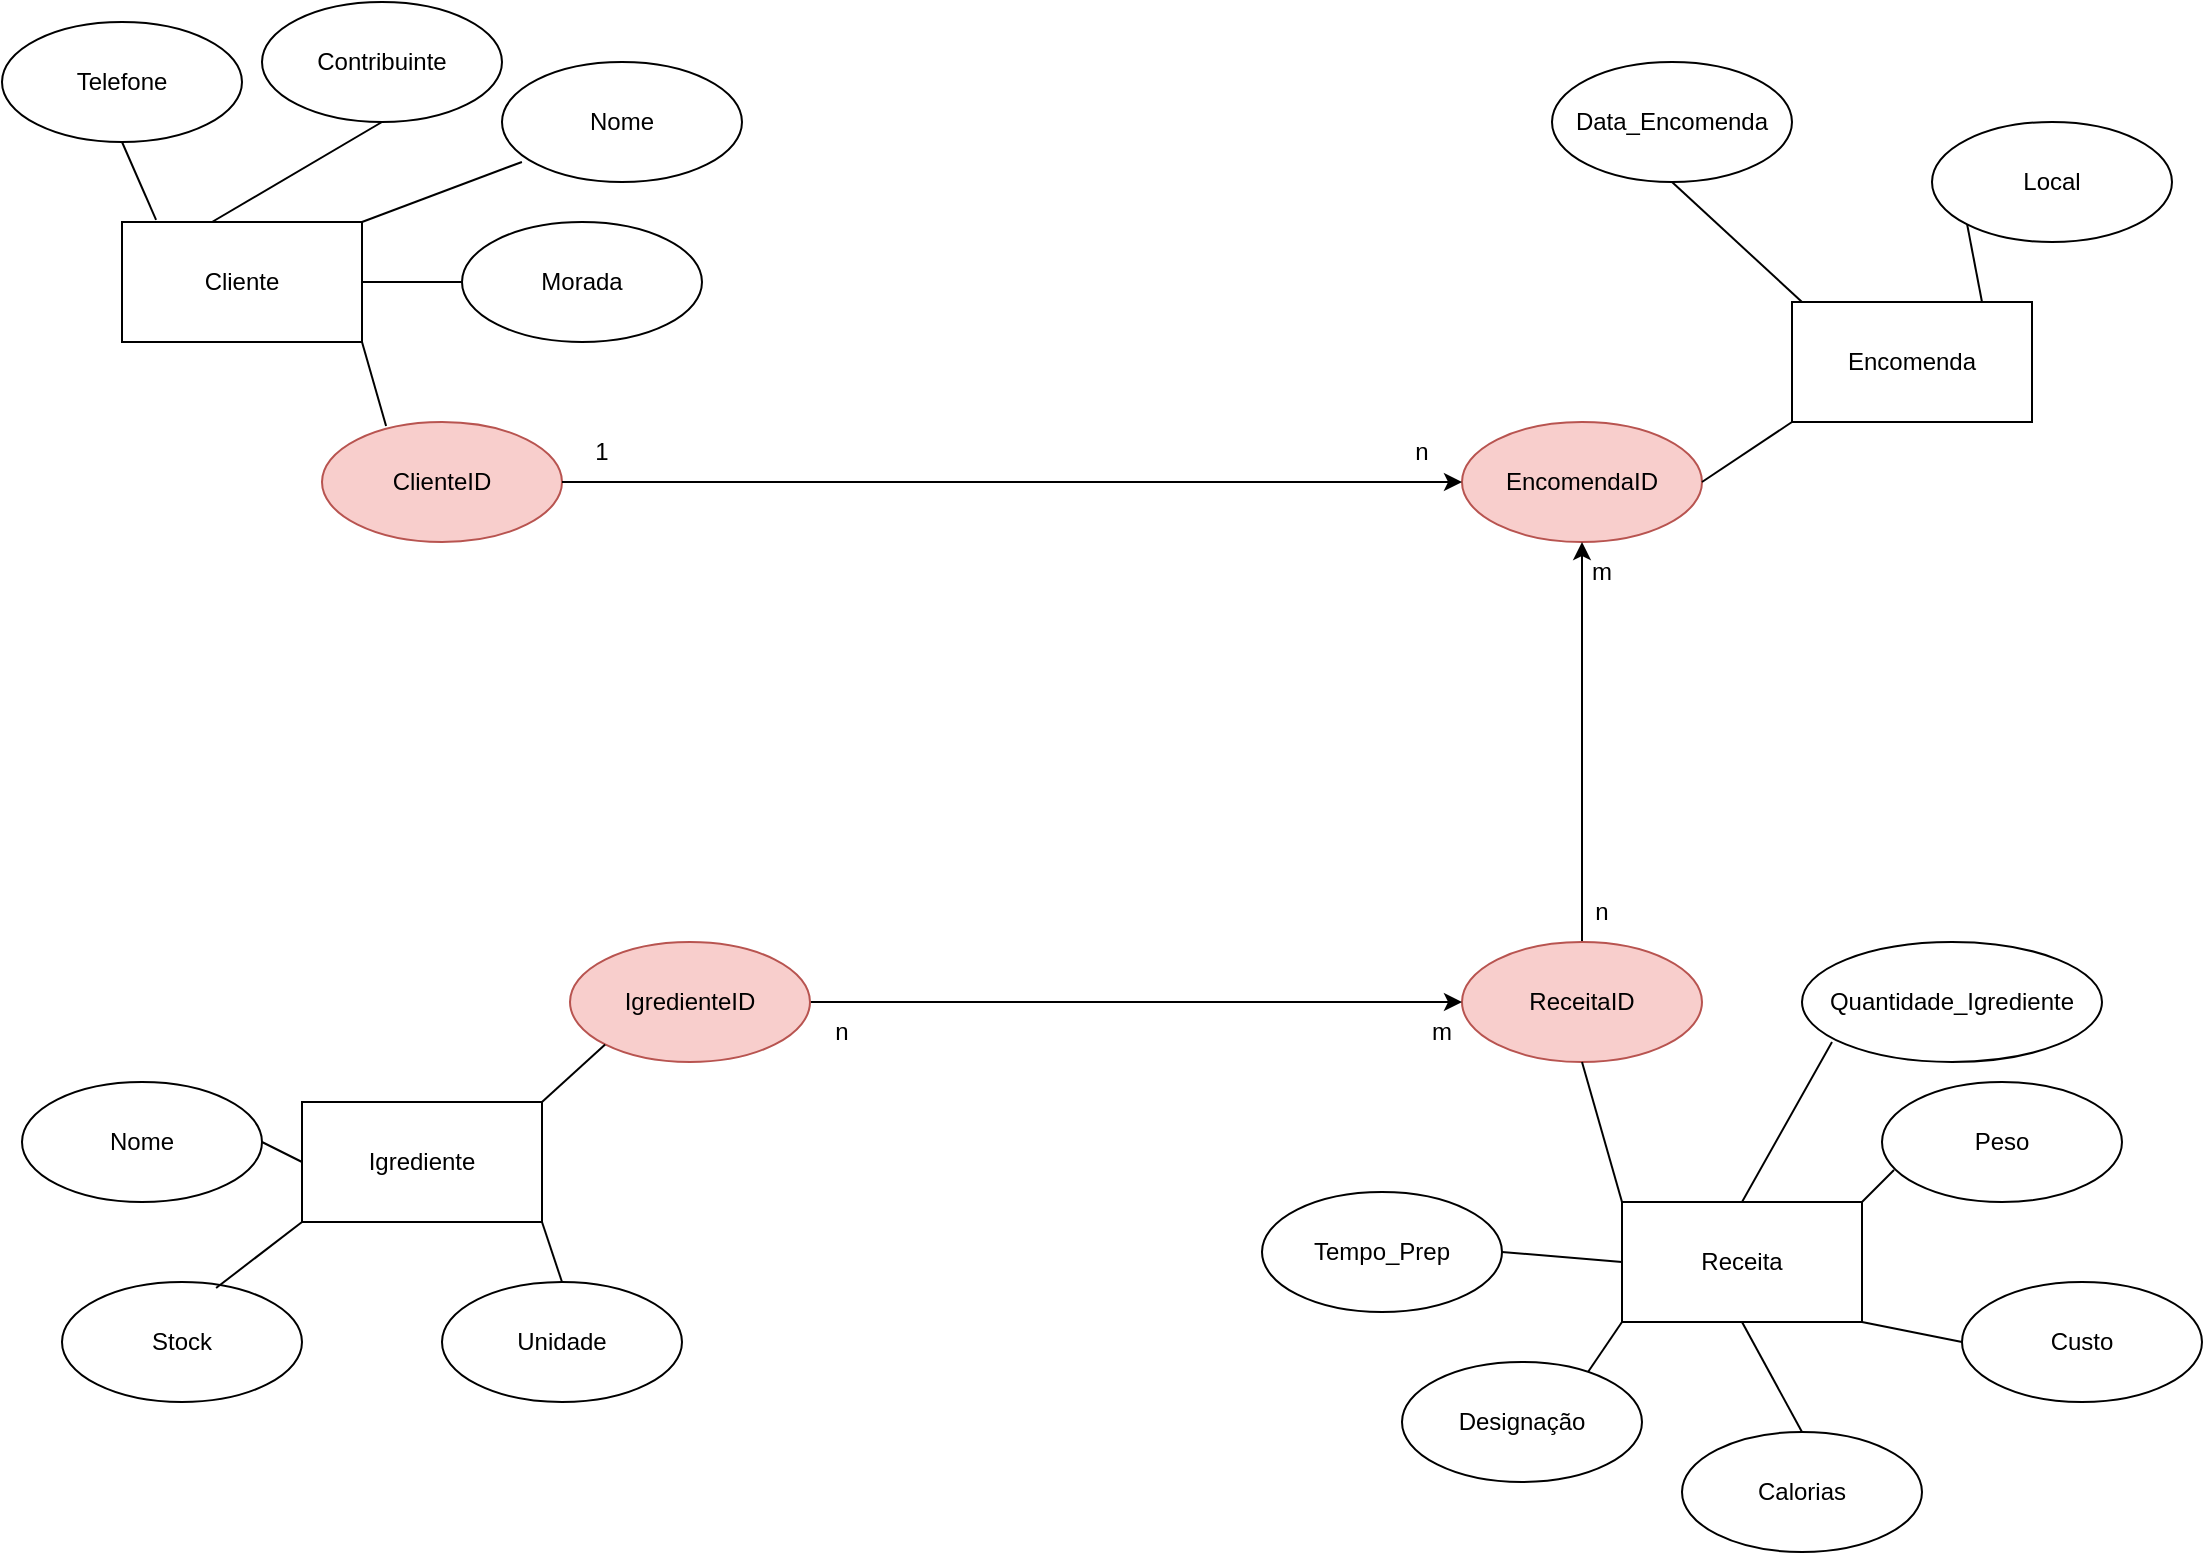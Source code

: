 <mxfile version="26.0.11">
  <diagram name="Página-1" id="If2Lp6D9Ydw0UGbauSkJ">
    <mxGraphModel dx="1632" dy="753" grid="1" gridSize="10" guides="1" tooltips="1" connect="1" arrows="1" fold="1" page="1" pageScale="1" pageWidth="827" pageHeight="1169" math="0" shadow="0">
      <root>
        <mxCell id="0" />
        <mxCell id="1" parent="0" />
        <mxCell id="kfA48wIo51u5LH3W96tf-1" value="Cliente" style="rounded=0;whiteSpace=wrap;html=1;" parent="1" vertex="1">
          <mxGeometry x="70" y="130" width="120" height="60" as="geometry" />
        </mxCell>
        <mxCell id="kfA48wIo51u5LH3W96tf-2" value="Encomenda" style="rounded=0;whiteSpace=wrap;html=1;" parent="1" vertex="1">
          <mxGeometry x="905" y="170" width="120" height="60" as="geometry" />
        </mxCell>
        <mxCell id="kfA48wIo51u5LH3W96tf-3" value="Receita" style="rounded=0;whiteSpace=wrap;html=1;" parent="1" vertex="1">
          <mxGeometry x="820" y="620" width="120" height="60" as="geometry" />
        </mxCell>
        <mxCell id="kfA48wIo51u5LH3W96tf-4" value="Nome" style="ellipse;whiteSpace=wrap;html=1;" parent="1" vertex="1">
          <mxGeometry x="260" y="50" width="120" height="60" as="geometry" />
        </mxCell>
        <mxCell id="kfA48wIo51u5LH3W96tf-5" value="Morada" style="ellipse;whiteSpace=wrap;html=1;" parent="1" vertex="1">
          <mxGeometry x="240" y="130" width="120" height="60" as="geometry" />
        </mxCell>
        <mxCell id="kfA48wIo51u5LH3W96tf-6" value="Telefone" style="ellipse;whiteSpace=wrap;html=1;" parent="1" vertex="1">
          <mxGeometry x="10" y="30" width="120" height="60" as="geometry" />
        </mxCell>
        <mxCell id="kfA48wIo51u5LH3W96tf-7" value="Contribuinte" style="ellipse;whiteSpace=wrap;html=1;" parent="1" vertex="1">
          <mxGeometry x="140" y="20" width="120" height="60" as="geometry" />
        </mxCell>
        <mxCell id="kfA48wIo51u5LH3W96tf-8" value="ClienteID" style="ellipse;whiteSpace=wrap;html=1;fillColor=#f8cecc;strokeColor=#b85450;" parent="1" vertex="1">
          <mxGeometry x="170" y="230" width="120" height="60" as="geometry" />
        </mxCell>
        <mxCell id="kfA48wIo51u5LH3W96tf-9" value="EncomendaID" style="ellipse;whiteSpace=wrap;html=1;fillColor=#f8cecc;strokeColor=#b85450;" parent="1" vertex="1">
          <mxGeometry x="740" y="230" width="120" height="60" as="geometry" />
        </mxCell>
        <mxCell id="563A25bPd7Za-6aqqXd2-4" value="" style="edgeStyle=orthogonalEdgeStyle;rounded=0;orthogonalLoop=1;jettySize=auto;html=1;entryX=0.5;entryY=1;entryDx=0;entryDy=0;" edge="1" parent="1" source="kfA48wIo51u5LH3W96tf-10" target="kfA48wIo51u5LH3W96tf-9">
          <mxGeometry relative="1" as="geometry">
            <mxPoint x="800" y="380" as="targetPoint" />
          </mxGeometry>
        </mxCell>
        <mxCell id="kfA48wIo51u5LH3W96tf-10" value="ReceitaID" style="ellipse;whiteSpace=wrap;html=1;fillColor=#f8cecc;strokeColor=#b85450;" parent="1" vertex="1">
          <mxGeometry x="740" y="490" width="120" height="60" as="geometry" />
        </mxCell>
        <mxCell id="kfA48wIo51u5LH3W96tf-11" value="" style="endArrow=none;html=1;rounded=0;exitX=0.5;exitY=1;exitDx=0;exitDy=0;entryX=0.142;entryY=-0.017;entryDx=0;entryDy=0;entryPerimeter=0;" parent="1" source="kfA48wIo51u5LH3W96tf-6" target="kfA48wIo51u5LH3W96tf-1" edge="1">
          <mxGeometry width="50" height="50" relative="1" as="geometry">
            <mxPoint x="105" y="130" as="sourcePoint" />
            <mxPoint x="155" y="80" as="targetPoint" />
          </mxGeometry>
        </mxCell>
        <mxCell id="kfA48wIo51u5LH3W96tf-12" value="" style="endArrow=none;html=1;rounded=0;exitX=0.5;exitY=1;exitDx=0;exitDy=0;entryX=0.375;entryY=0;entryDx=0;entryDy=0;entryPerimeter=0;" parent="1" source="kfA48wIo51u5LH3W96tf-7" target="kfA48wIo51u5LH3W96tf-1" edge="1">
          <mxGeometry width="50" height="50" relative="1" as="geometry">
            <mxPoint x="80" y="100" as="sourcePoint" />
            <mxPoint x="130" y="120" as="targetPoint" />
          </mxGeometry>
        </mxCell>
        <mxCell id="kfA48wIo51u5LH3W96tf-13" value="" style="endArrow=none;html=1;rounded=0;exitX=0.083;exitY=0.833;exitDx=0;exitDy=0;entryX=1;entryY=0;entryDx=0;entryDy=0;exitPerimeter=0;" parent="1" source="kfA48wIo51u5LH3W96tf-4" target="kfA48wIo51u5LH3W96tf-1" edge="1">
          <mxGeometry width="50" height="50" relative="1" as="geometry">
            <mxPoint x="210" y="90" as="sourcePoint" />
            <mxPoint x="125" y="140" as="targetPoint" />
          </mxGeometry>
        </mxCell>
        <mxCell id="kfA48wIo51u5LH3W96tf-14" value="" style="endArrow=none;html=1;rounded=0;exitX=0;exitY=0.5;exitDx=0;exitDy=0;entryX=1;entryY=0.5;entryDx=0;entryDy=0;" parent="1" source="kfA48wIo51u5LH3W96tf-5" target="kfA48wIo51u5LH3W96tf-1" edge="1">
          <mxGeometry width="50" height="50" relative="1" as="geometry">
            <mxPoint x="280" y="110" as="sourcePoint" />
            <mxPoint x="200" y="140" as="targetPoint" />
          </mxGeometry>
        </mxCell>
        <mxCell id="kfA48wIo51u5LH3W96tf-15" value="" style="endArrow=none;html=1;rounded=0;exitX=0.267;exitY=0.033;exitDx=0;exitDy=0;entryX=1;entryY=1;entryDx=0;entryDy=0;exitPerimeter=0;" parent="1" source="kfA48wIo51u5LH3W96tf-8" target="kfA48wIo51u5LH3W96tf-1" edge="1">
          <mxGeometry width="50" height="50" relative="1" as="geometry">
            <mxPoint x="250" y="170" as="sourcePoint" />
            <mxPoint x="200" y="170" as="targetPoint" />
          </mxGeometry>
        </mxCell>
        <mxCell id="kfA48wIo51u5LH3W96tf-16" value="Data_Encomenda" style="ellipse;whiteSpace=wrap;html=1;" parent="1" vertex="1">
          <mxGeometry x="785" y="50" width="120" height="60" as="geometry" />
        </mxCell>
        <mxCell id="kfA48wIo51u5LH3W96tf-17" value="Local" style="ellipse;whiteSpace=wrap;html=1;" parent="1" vertex="1">
          <mxGeometry x="975" y="80" width="120" height="60" as="geometry" />
        </mxCell>
        <mxCell id="kfA48wIo51u5LH3W96tf-18" value="Designação" style="ellipse;whiteSpace=wrap;html=1;" parent="1" vertex="1">
          <mxGeometry x="710" y="700" width="120" height="60" as="geometry" />
        </mxCell>
        <mxCell id="kfA48wIo51u5LH3W96tf-19" value="Tempo_Prep" style="ellipse;whiteSpace=wrap;html=1;" parent="1" vertex="1">
          <mxGeometry x="640" y="615" width="120" height="60" as="geometry" />
        </mxCell>
        <mxCell id="kfA48wIo51u5LH3W96tf-20" value="Peso" style="ellipse;whiteSpace=wrap;html=1;" parent="1" vertex="1">
          <mxGeometry x="950" y="560" width="120" height="60" as="geometry" />
        </mxCell>
        <mxCell id="kfA48wIo51u5LH3W96tf-21" value="Calorias" style="ellipse;whiteSpace=wrap;html=1;" parent="1" vertex="1">
          <mxGeometry x="850" y="735" width="120" height="60" as="geometry" />
        </mxCell>
        <mxCell id="kfA48wIo51u5LH3W96tf-22" value="Custo" style="ellipse;whiteSpace=wrap;html=1;" parent="1" vertex="1">
          <mxGeometry x="990" y="660" width="120" height="60" as="geometry" />
        </mxCell>
        <mxCell id="kfA48wIo51u5LH3W96tf-23" value="" style="endArrow=none;html=1;rounded=0;exitX=0.5;exitY=1;exitDx=0;exitDy=0;entryX=0.25;entryY=0;entryDx=0;entryDy=0;" parent="1" source="kfA48wIo51u5LH3W96tf-16" edge="1">
          <mxGeometry width="50" height="50" relative="1" as="geometry">
            <mxPoint x="852" y="120" as="sourcePoint" />
            <mxPoint x="910" y="170" as="targetPoint" />
          </mxGeometry>
        </mxCell>
        <mxCell id="kfA48wIo51u5LH3W96tf-25" value="" style="endArrow=none;html=1;rounded=0;exitX=0;exitY=1;exitDx=0;exitDy=0;entryX=1;entryY=0;entryDx=0;entryDy=0;" parent="1" source="kfA48wIo51u5LH3W96tf-17" edge="1">
          <mxGeometry width="50" height="50" relative="1" as="geometry">
            <mxPoint x="855" y="120" as="sourcePoint" />
            <mxPoint x="1000" y="170" as="targetPoint" />
          </mxGeometry>
        </mxCell>
        <mxCell id="kfA48wIo51u5LH3W96tf-26" value="" style="endArrow=none;html=1;rounded=0;exitX=0.5;exitY=1;exitDx=0;exitDy=0;entryX=0;entryY=0;entryDx=0;entryDy=0;" parent="1" source="kfA48wIo51u5LH3W96tf-10" target="kfA48wIo51u5LH3W96tf-3" edge="1">
          <mxGeometry width="50" height="50" relative="1" as="geometry">
            <mxPoint x="1058" y="360" as="sourcePoint" />
            <mxPoint x="1080" y="310" as="targetPoint" />
          </mxGeometry>
        </mxCell>
        <mxCell id="kfA48wIo51u5LH3W96tf-27" value="" style="endArrow=none;html=1;rounded=0;exitX=1;exitY=0.5;exitDx=0;exitDy=0;entryX=0;entryY=0.5;entryDx=0;entryDy=0;" parent="1" source="kfA48wIo51u5LH3W96tf-19" target="kfA48wIo51u5LH3W96tf-3" edge="1">
          <mxGeometry width="50" height="50" relative="1" as="geometry">
            <mxPoint x="820" y="590" as="sourcePoint" />
            <mxPoint x="830" y="630" as="targetPoint" />
          </mxGeometry>
        </mxCell>
        <mxCell id="kfA48wIo51u5LH3W96tf-28" value="" style="endArrow=none;html=1;rounded=0;exitX=0.775;exitY=0.083;exitDx=0;exitDy=0;entryX=0;entryY=1;entryDx=0;entryDy=0;exitPerimeter=0;" parent="1" source="kfA48wIo51u5LH3W96tf-18" target="kfA48wIo51u5LH3W96tf-3" edge="1">
          <mxGeometry width="50" height="50" relative="1" as="geometry">
            <mxPoint x="770" y="655" as="sourcePoint" />
            <mxPoint x="830" y="660" as="targetPoint" />
          </mxGeometry>
        </mxCell>
        <mxCell id="kfA48wIo51u5LH3W96tf-29" value="" style="endArrow=none;html=1;rounded=0;exitX=0.5;exitY=0;exitDx=0;exitDy=0;entryX=0.5;entryY=1;entryDx=0;entryDy=0;" parent="1" source="kfA48wIo51u5LH3W96tf-21" target="kfA48wIo51u5LH3W96tf-3" edge="1">
          <mxGeometry width="50" height="50" relative="1" as="geometry">
            <mxPoint x="813" y="715" as="sourcePoint" />
            <mxPoint x="830" y="690" as="targetPoint" />
          </mxGeometry>
        </mxCell>
        <mxCell id="kfA48wIo51u5LH3W96tf-30" value="" style="endArrow=none;html=1;rounded=0;exitX=0;exitY=0.5;exitDx=0;exitDy=0;entryX=1;entryY=1;entryDx=0;entryDy=0;" parent="1" source="kfA48wIo51u5LH3W96tf-22" target="kfA48wIo51u5LH3W96tf-3" edge="1">
          <mxGeometry width="50" height="50" relative="1" as="geometry">
            <mxPoint x="920" y="745" as="sourcePoint" />
            <mxPoint x="890" y="690" as="targetPoint" />
          </mxGeometry>
        </mxCell>
        <mxCell id="kfA48wIo51u5LH3W96tf-31" value="" style="endArrow=none;html=1;rounded=0;exitX=0.05;exitY=0.733;exitDx=0;exitDy=0;entryX=1;entryY=0;entryDx=0;entryDy=0;exitPerimeter=0;" parent="1" source="kfA48wIo51u5LH3W96tf-20" target="kfA48wIo51u5LH3W96tf-3" edge="1">
          <mxGeometry width="50" height="50" relative="1" as="geometry">
            <mxPoint x="1000" y="700" as="sourcePoint" />
            <mxPoint x="950" y="690" as="targetPoint" />
          </mxGeometry>
        </mxCell>
        <mxCell id="kfA48wIo51u5LH3W96tf-34" value="1" style="text;html=1;align=center;verticalAlign=middle;whiteSpace=wrap;rounded=0;" parent="1" vertex="1">
          <mxGeometry x="280" y="230" width="60" height="30" as="geometry" />
        </mxCell>
        <mxCell id="kfA48wIo51u5LH3W96tf-36" value="" style="edgeStyle=orthogonalEdgeStyle;rounded=0;orthogonalLoop=1;jettySize=auto;html=1;entryX=0;entryY=0.5;entryDx=0;entryDy=0;" parent="1" source="kfA48wIo51u5LH3W96tf-8" target="kfA48wIo51u5LH3W96tf-9" edge="1">
          <mxGeometry relative="1" as="geometry">
            <mxPoint x="290" y="260" as="sourcePoint" />
            <mxPoint x="470" y="260" as="targetPoint" />
          </mxGeometry>
        </mxCell>
        <mxCell id="kfA48wIo51u5LH3W96tf-37" value="n" style="text;html=1;align=center;verticalAlign=middle;whiteSpace=wrap;rounded=0;" parent="1" vertex="1">
          <mxGeometry x="690" y="230" width="60" height="30" as="geometry" />
        </mxCell>
        <mxCell id="563A25bPd7Za-6aqqXd2-2" value="" style="endArrow=none;html=1;rounded=0;exitX=1;exitY=0.5;exitDx=0;exitDy=0;entryX=0;entryY=1;entryDx=0;entryDy=0;" edge="1" parent="1" source="kfA48wIo51u5LH3W96tf-9" target="kfA48wIo51u5LH3W96tf-2">
          <mxGeometry width="50" height="50" relative="1" as="geometry">
            <mxPoint x="860" y="250" as="sourcePoint" />
            <mxPoint x="925" y="310" as="targetPoint" />
          </mxGeometry>
        </mxCell>
        <mxCell id="563A25bPd7Za-6aqqXd2-5" value="n" style="text;html=1;align=center;verticalAlign=middle;whiteSpace=wrap;rounded=0;" vertex="1" parent="1">
          <mxGeometry x="780" y="460" width="60" height="30" as="geometry" />
        </mxCell>
        <mxCell id="563A25bPd7Za-6aqqXd2-6" value="m" style="text;html=1;align=center;verticalAlign=middle;whiteSpace=wrap;rounded=0;" vertex="1" parent="1">
          <mxGeometry x="780" y="290" width="60" height="30" as="geometry" />
        </mxCell>
        <mxCell id="563A25bPd7Za-6aqqXd2-20" value="" style="edgeStyle=orthogonalEdgeStyle;rounded=0;orthogonalLoop=1;jettySize=auto;html=1;entryX=0;entryY=0.5;entryDx=0;entryDy=0;" edge="1" parent="1" source="563A25bPd7Za-6aqqXd2-7" target="kfA48wIo51u5LH3W96tf-10">
          <mxGeometry relative="1" as="geometry">
            <mxPoint x="554" y="585" as="targetPoint" />
          </mxGeometry>
        </mxCell>
        <mxCell id="563A25bPd7Za-6aqqXd2-7" value="IgredienteID" style="ellipse;whiteSpace=wrap;html=1;fillColor=#f8cecc;strokeColor=#b85450;" vertex="1" parent="1">
          <mxGeometry x="294" y="490" width="120" height="60" as="geometry" />
        </mxCell>
        <mxCell id="563A25bPd7Za-6aqqXd2-8" value="Igrediente" style="rounded=0;whiteSpace=wrap;html=1;" vertex="1" parent="1">
          <mxGeometry x="160" y="570" width="120" height="60" as="geometry" />
        </mxCell>
        <mxCell id="563A25bPd7Za-6aqqXd2-9" value="Nome" style="ellipse;whiteSpace=wrap;html=1;" vertex="1" parent="1">
          <mxGeometry x="20" y="560" width="120" height="60" as="geometry" />
        </mxCell>
        <mxCell id="563A25bPd7Za-6aqqXd2-10" value="Unidade" style="ellipse;whiteSpace=wrap;html=1;" vertex="1" parent="1">
          <mxGeometry x="230" y="660" width="120" height="60" as="geometry" />
        </mxCell>
        <mxCell id="563A25bPd7Za-6aqqXd2-11" value="Stock" style="ellipse;whiteSpace=wrap;html=1;" vertex="1" parent="1">
          <mxGeometry x="40" y="660" width="120" height="60" as="geometry" />
        </mxCell>
        <mxCell id="563A25bPd7Za-6aqqXd2-12" value="" style="endArrow=none;html=1;rounded=0;exitX=1;exitY=0;exitDx=0;exitDy=0;entryX=0;entryY=1;entryDx=0;entryDy=0;" edge="1" parent="1" source="563A25bPd7Za-6aqqXd2-8" target="563A25bPd7Za-6aqqXd2-7">
          <mxGeometry width="50" height="50" relative="1" as="geometry">
            <mxPoint x="250" y="615" as="sourcePoint" />
            <mxPoint x="310" y="620" as="targetPoint" />
          </mxGeometry>
        </mxCell>
        <mxCell id="563A25bPd7Za-6aqqXd2-13" value="" style="endArrow=none;html=1;rounded=0;exitX=0.5;exitY=0;exitDx=0;exitDy=0;entryX=1;entryY=1;entryDx=0;entryDy=0;" edge="1" parent="1" source="563A25bPd7Za-6aqqXd2-10" target="563A25bPd7Za-6aqqXd2-8">
          <mxGeometry width="50" height="50" relative="1" as="geometry">
            <mxPoint x="290" y="580" as="sourcePoint" />
            <mxPoint x="322" y="556" as="targetPoint" />
          </mxGeometry>
        </mxCell>
        <mxCell id="563A25bPd7Za-6aqqXd2-14" value="" style="endArrow=none;html=1;rounded=0;exitX=0.642;exitY=0.05;exitDx=0;exitDy=0;entryX=0;entryY=1;entryDx=0;entryDy=0;exitPerimeter=0;" edge="1" parent="1" source="563A25bPd7Za-6aqqXd2-11" target="563A25bPd7Za-6aqqXd2-8">
          <mxGeometry width="50" height="50" relative="1" as="geometry">
            <mxPoint x="300" y="590" as="sourcePoint" />
            <mxPoint x="332" y="566" as="targetPoint" />
          </mxGeometry>
        </mxCell>
        <mxCell id="563A25bPd7Za-6aqqXd2-15" value="" style="endArrow=none;html=1;rounded=0;exitX=1;exitY=0.5;exitDx=0;exitDy=0;entryX=0;entryY=0.5;entryDx=0;entryDy=0;" edge="1" parent="1" source="563A25bPd7Za-6aqqXd2-9" target="563A25bPd7Za-6aqqXd2-8">
          <mxGeometry width="50" height="50" relative="1" as="geometry">
            <mxPoint x="310" y="600" as="sourcePoint" />
            <mxPoint x="342" y="576" as="targetPoint" />
          </mxGeometry>
        </mxCell>
        <mxCell id="563A25bPd7Za-6aqqXd2-16" value="Quantidade_Igrediente" style="ellipse;whiteSpace=wrap;html=1;" vertex="1" parent="1">
          <mxGeometry x="910" y="490" width="150" height="60" as="geometry" />
        </mxCell>
        <mxCell id="563A25bPd7Za-6aqqXd2-17" value="" style="endArrow=none;html=1;rounded=0;exitX=0.1;exitY=0.833;exitDx=0;exitDy=0;entryX=0.5;entryY=0;entryDx=0;entryDy=0;exitPerimeter=0;" edge="1" parent="1" source="563A25bPd7Za-6aqqXd2-16" target="kfA48wIo51u5LH3W96tf-3">
          <mxGeometry width="50" height="50" relative="1" as="geometry">
            <mxPoint x="966" y="614" as="sourcePoint" />
            <mxPoint x="950" y="630" as="targetPoint" />
          </mxGeometry>
        </mxCell>
        <mxCell id="563A25bPd7Za-6aqqXd2-21" value="n" style="text;html=1;align=center;verticalAlign=middle;whiteSpace=wrap;rounded=0;" vertex="1" parent="1">
          <mxGeometry x="400" y="520" width="60" height="30" as="geometry" />
        </mxCell>
        <mxCell id="563A25bPd7Za-6aqqXd2-22" value="m" style="text;html=1;align=center;verticalAlign=middle;whiteSpace=wrap;rounded=0;" vertex="1" parent="1">
          <mxGeometry x="700" y="520" width="60" height="30" as="geometry" />
        </mxCell>
      </root>
    </mxGraphModel>
  </diagram>
</mxfile>
